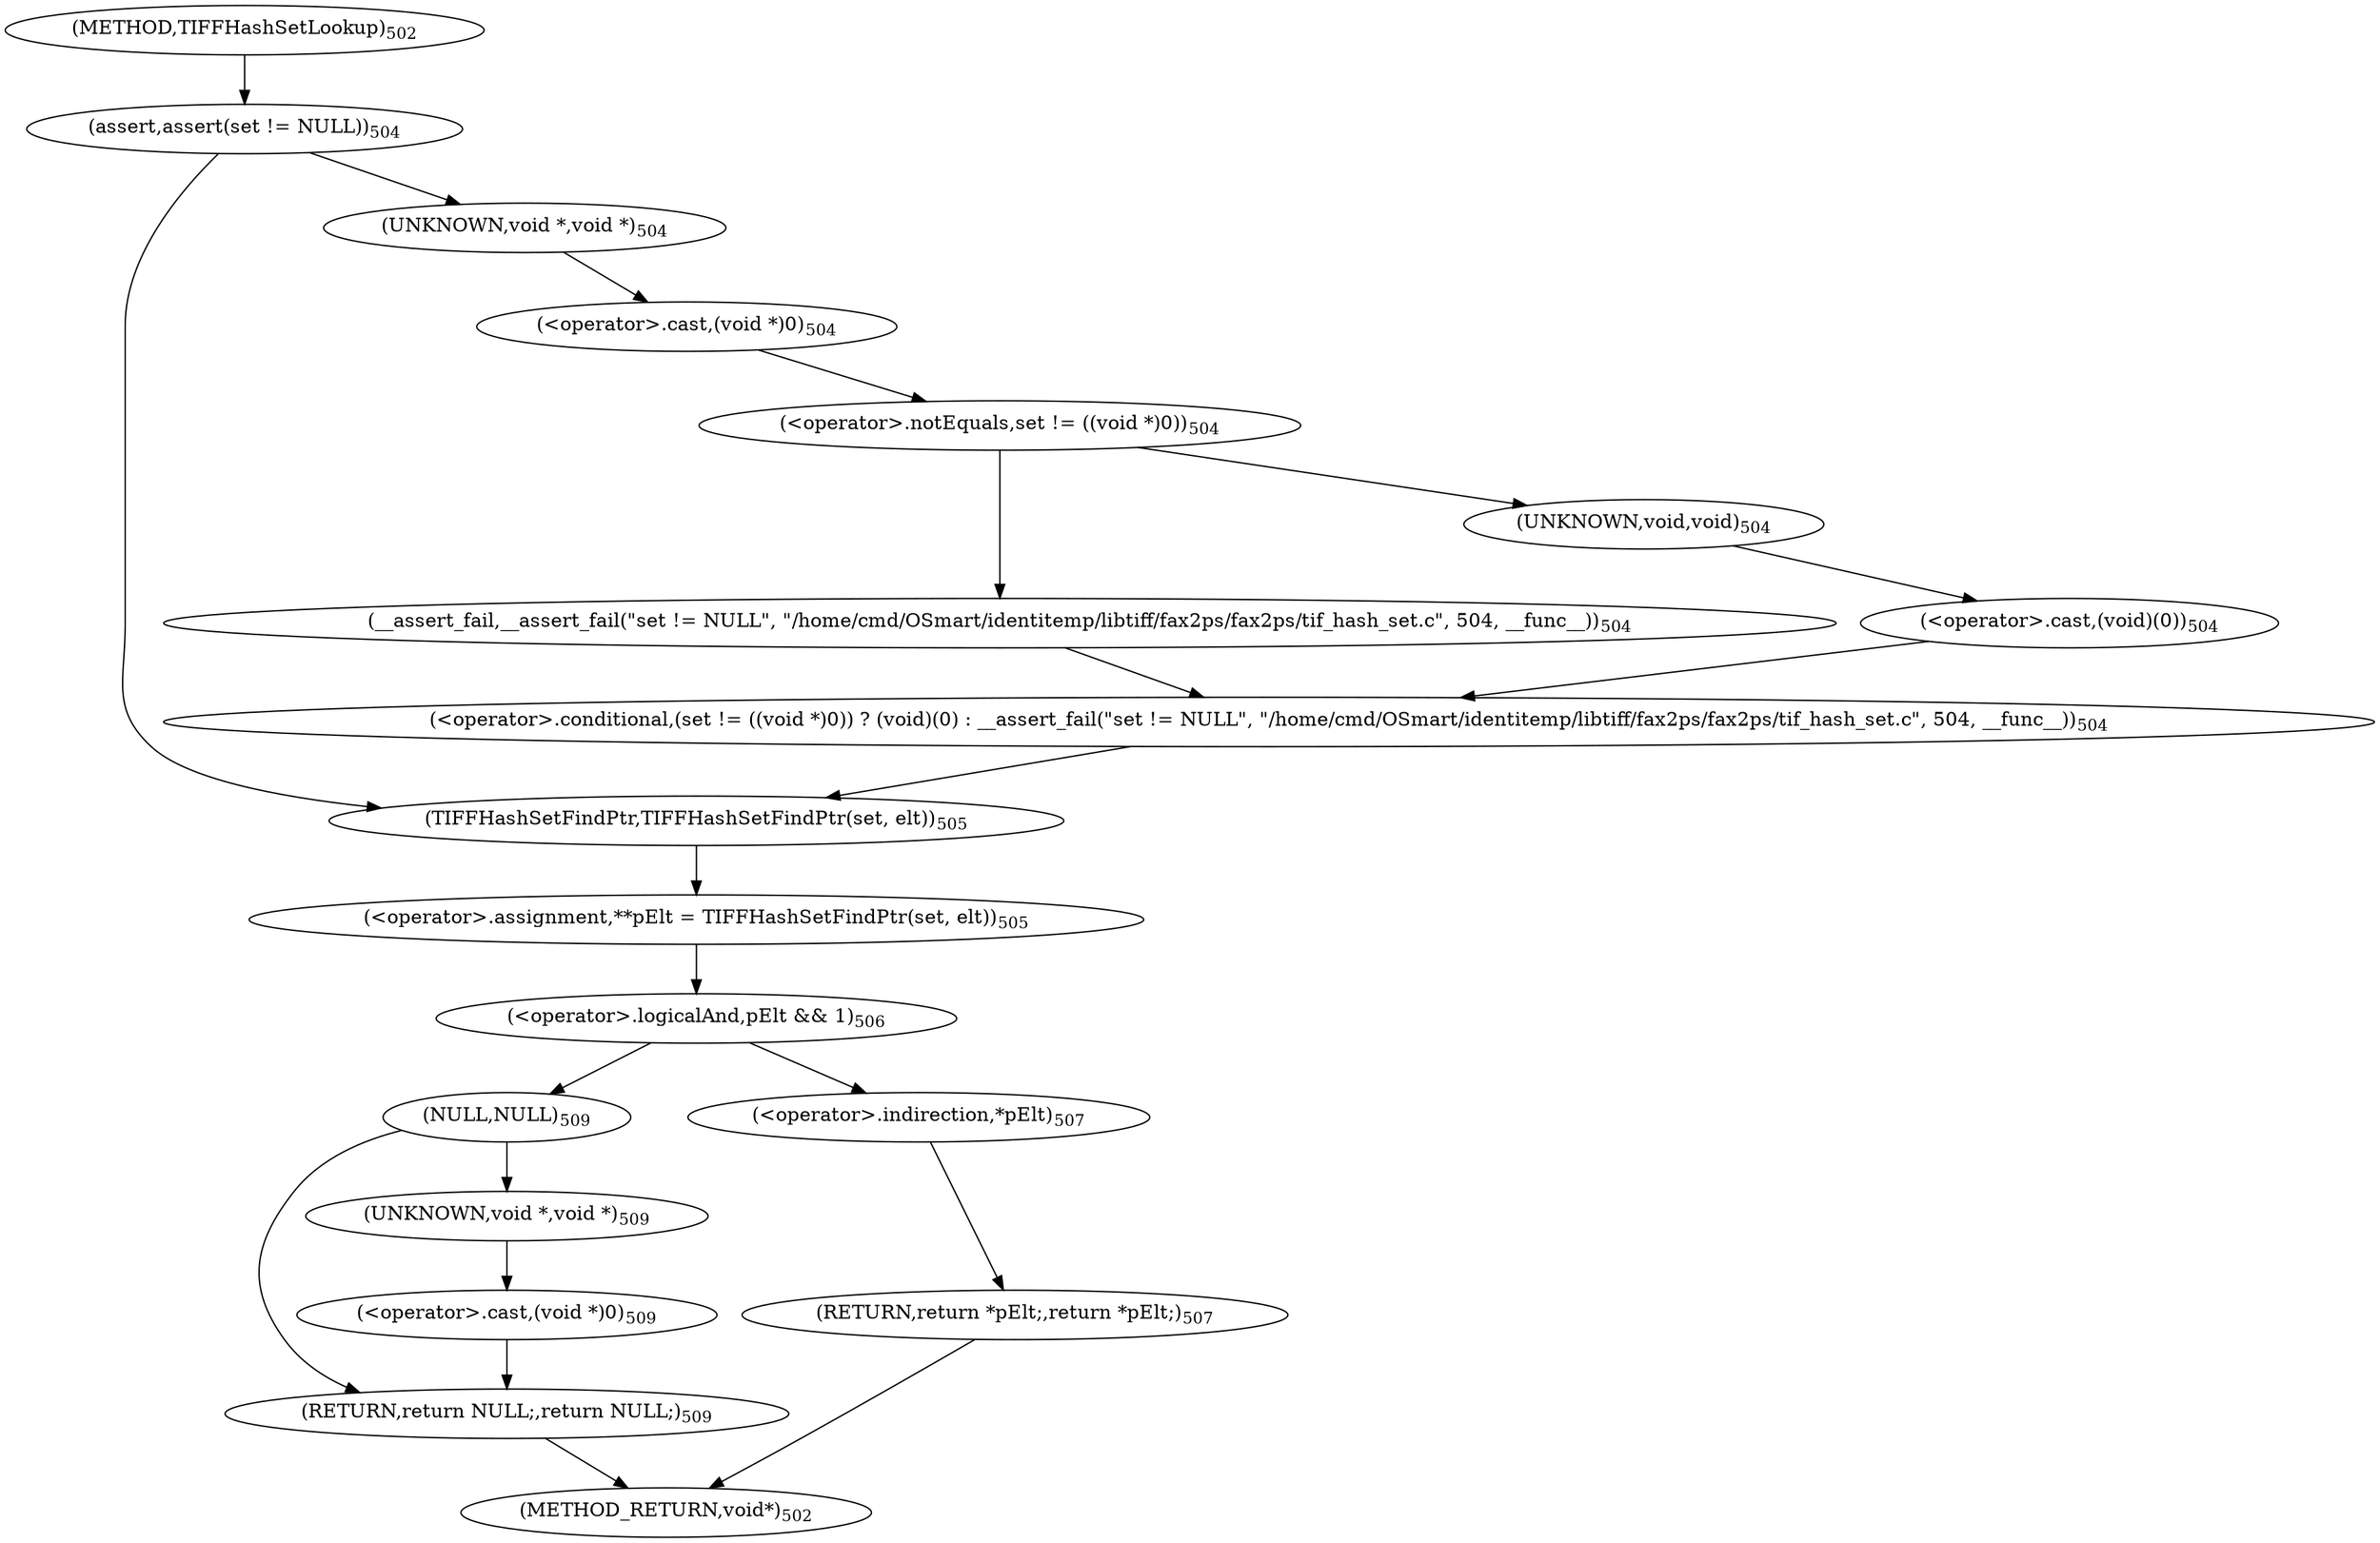 digraph "TIFFHashSetLookup" {  
"5658" [label = <(assert,assert(set != NULL))<SUB>504</SUB>> ]
"5675" [label = <(&lt;operator&gt;.assignment,**pElt = TIFFHashSetFindPtr(set, elt))<SUB>505</SUB>> ]
"5688" [label = <(RETURN,return NULL;,return NULL;)<SUB>509</SUB>> ]
"5677" [label = <(TIFFHashSetFindPtr,TIFFHashSetFindPtr(set, elt))<SUB>505</SUB>> ]
"5681" [label = <(&lt;operator&gt;.logicalAnd,pElt &amp;&amp; 1)<SUB>506</SUB>> ]
"5689" [label = <(NULL,NULL)<SUB>509</SUB>> ]
"5660" [label = <(&lt;operator&gt;.conditional,(set != ((void *)0)) ? (void)(0) : __assert_fail(&quot;set != NULL&quot;, &quot;/home/cmd/OSmart/identitemp/libtiff/fax2ps/fax2ps/tif_hash_set.c&quot;, 504, __func__))<SUB>504</SUB>> ]
"5685" [label = <(RETURN,return *pElt;,return *pElt;)<SUB>507</SUB>> ]
"5661" [label = <(&lt;operator&gt;.notEquals,set != ((void *)0))<SUB>504</SUB>> ]
"5666" [label = <(&lt;operator&gt;.cast,(void)(0))<SUB>504</SUB>> ]
"5669" [label = <(__assert_fail,__assert_fail(&quot;set != NULL&quot;, &quot;/home/cmd/OSmart/identitemp/libtiff/fax2ps/fax2ps/tif_hash_set.c&quot;, 504, __func__))<SUB>504</SUB>> ]
"5686" [label = <(&lt;operator&gt;.indirection,*pElt)<SUB>507</SUB>> ]
"5691" [label = <(&lt;operator&gt;.cast,(void *)0)<SUB>509</SUB>> ]
"5663" [label = <(&lt;operator&gt;.cast,(void *)0)<SUB>504</SUB>> ]
"5667" [label = <(UNKNOWN,void,void)<SUB>504</SUB>> ]
"5692" [label = <(UNKNOWN,void *,void *)<SUB>509</SUB>> ]
"5664" [label = <(UNKNOWN,void *,void *)<SUB>504</SUB>> ]
"5654" [label = <(METHOD,TIFFHashSetLookup)<SUB>502</SUB>> ]
"5694" [label = <(METHOD_RETURN,void*)<SUB>502</SUB>> ]
  "5658" -> "5664" 
  "5658" -> "5677" 
  "5675" -> "5681" 
  "5688" -> "5694" 
  "5677" -> "5675" 
  "5681" -> "5689" 
  "5681" -> "5686" 
  "5689" -> "5692" 
  "5689" -> "5688" 
  "5660" -> "5677" 
  "5685" -> "5694" 
  "5661" -> "5667" 
  "5661" -> "5669" 
  "5666" -> "5660" 
  "5669" -> "5660" 
  "5686" -> "5685" 
  "5691" -> "5688" 
  "5663" -> "5661" 
  "5667" -> "5666" 
  "5692" -> "5691" 
  "5664" -> "5663" 
  "5654" -> "5658" 
}

